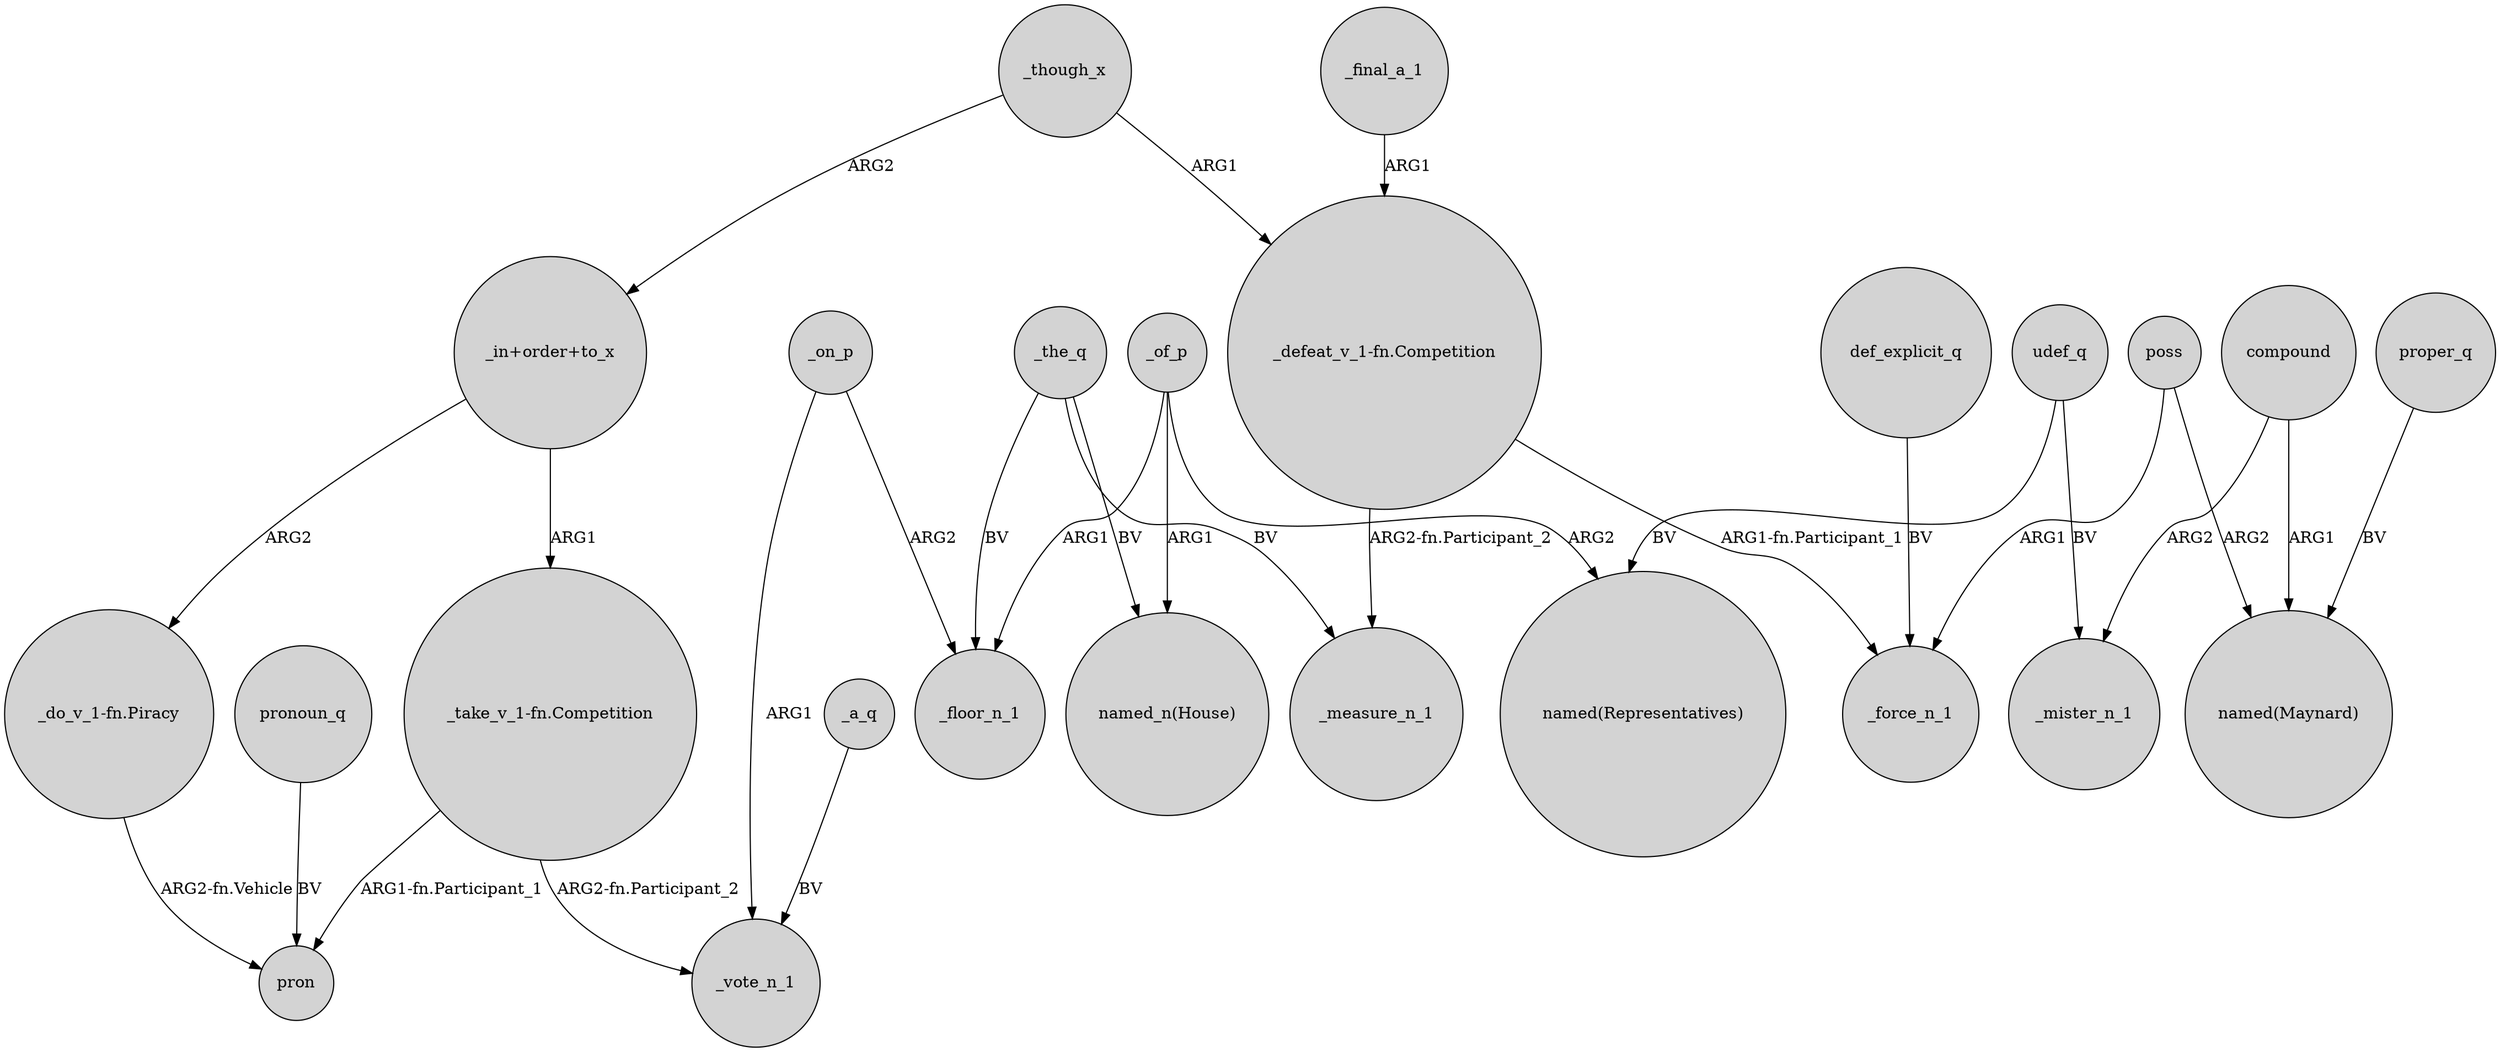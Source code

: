 digraph {
	node [shape=circle style=filled]
	"_in+order+to_x" -> "_do_v_1-fn.Piracy" [label=ARG2]
	_the_q -> _measure_n_1 [label=BV]
	compound -> _mister_n_1 [label=ARG2]
	_on_p -> _vote_n_1 [label=ARG1]
	_on_p -> _floor_n_1 [label=ARG2]
	def_explicit_q -> _force_n_1 [label=BV]
	udef_q -> _mister_n_1 [label=BV]
	udef_q -> "named(Representatives)" [label=BV]
	_of_p -> "named_n(House)" [label=ARG1]
	pronoun_q -> pron [label=BV]
	compound -> "named(Maynard)" [label=ARG1]
	_a_q -> _vote_n_1 [label=BV]
	"_do_v_1-fn.Piracy" -> pron [label="ARG2-fn.Vehicle"]
	_the_q -> "named_n(House)" [label=BV]
	_though_x -> "_in+order+to_x" [label=ARG2]
	"_defeat_v_1-fn.Competition" -> _force_n_1 [label="ARG1-fn.Participant_1"]
	"_take_v_1-fn.Competition" -> pron [label="ARG1-fn.Participant_1"]
	poss -> _force_n_1 [label=ARG1]
	proper_q -> "named(Maynard)" [label=BV]
	_of_p -> "named(Representatives)" [label=ARG2]
	_final_a_1 -> "_defeat_v_1-fn.Competition" [label=ARG1]
	"_in+order+to_x" -> "_take_v_1-fn.Competition" [label=ARG1]
	"_defeat_v_1-fn.Competition" -> _measure_n_1 [label="ARG2-fn.Participant_2"]
	_the_q -> _floor_n_1 [label=BV]
	_of_p -> _floor_n_1 [label=ARG1]
	poss -> "named(Maynard)" [label=ARG2]
	"_take_v_1-fn.Competition" -> _vote_n_1 [label="ARG2-fn.Participant_2"]
	_though_x -> "_defeat_v_1-fn.Competition" [label=ARG1]
}

